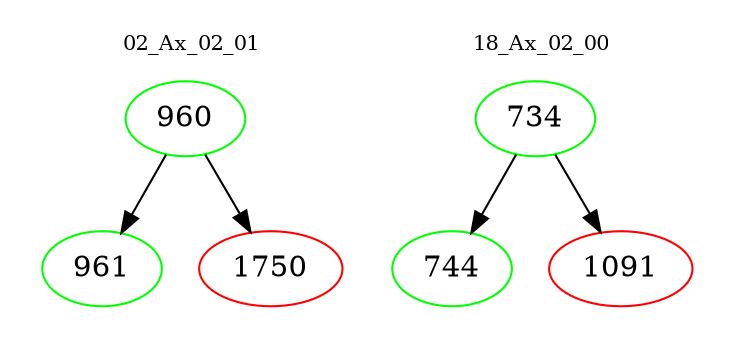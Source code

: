 digraph{
subgraph cluster_0 {
color = white
label = "02_Ax_02_01";
fontsize=10;
T0_960 [label="960", color="green"]
T0_960 -> T0_961 [color="black"]
T0_961 [label="961", color="green"]
T0_960 -> T0_1750 [color="black"]
T0_1750 [label="1750", color="red"]
}
subgraph cluster_1 {
color = white
label = "18_Ax_02_00";
fontsize=10;
T1_734 [label="734", color="green"]
T1_734 -> T1_744 [color="black"]
T1_744 [label="744", color="green"]
T1_734 -> T1_1091 [color="black"]
T1_1091 [label="1091", color="red"]
}
}
